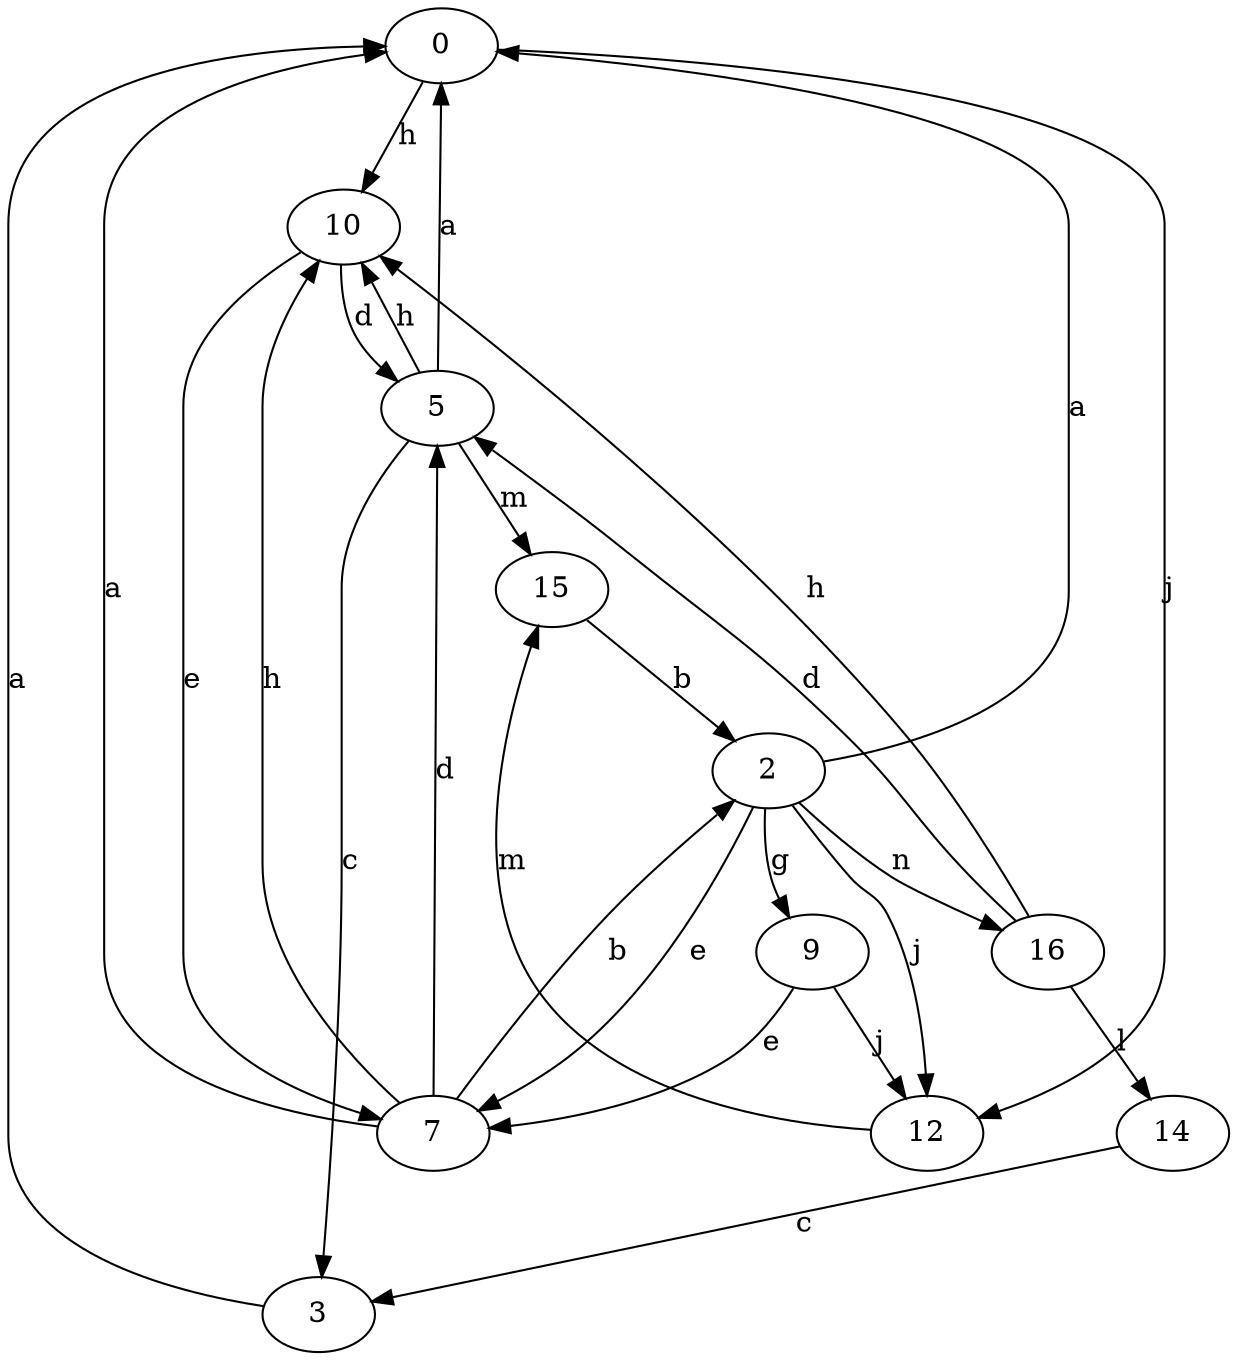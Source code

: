 strict digraph  {
0;
2;
3;
5;
7;
9;
10;
12;
14;
15;
16;
0 -> 10  [label=h];
0 -> 12  [label=j];
2 -> 0  [label=a];
2 -> 7  [label=e];
2 -> 9  [label=g];
2 -> 12  [label=j];
2 -> 16  [label=n];
3 -> 0  [label=a];
5 -> 0  [label=a];
5 -> 3  [label=c];
5 -> 10  [label=h];
5 -> 15  [label=m];
7 -> 0  [label=a];
7 -> 2  [label=b];
7 -> 5  [label=d];
7 -> 10  [label=h];
9 -> 7  [label=e];
9 -> 12  [label=j];
10 -> 5  [label=d];
10 -> 7  [label=e];
12 -> 15  [label=m];
14 -> 3  [label=c];
15 -> 2  [label=b];
16 -> 5  [label=d];
16 -> 10  [label=h];
16 -> 14  [label=l];
}
